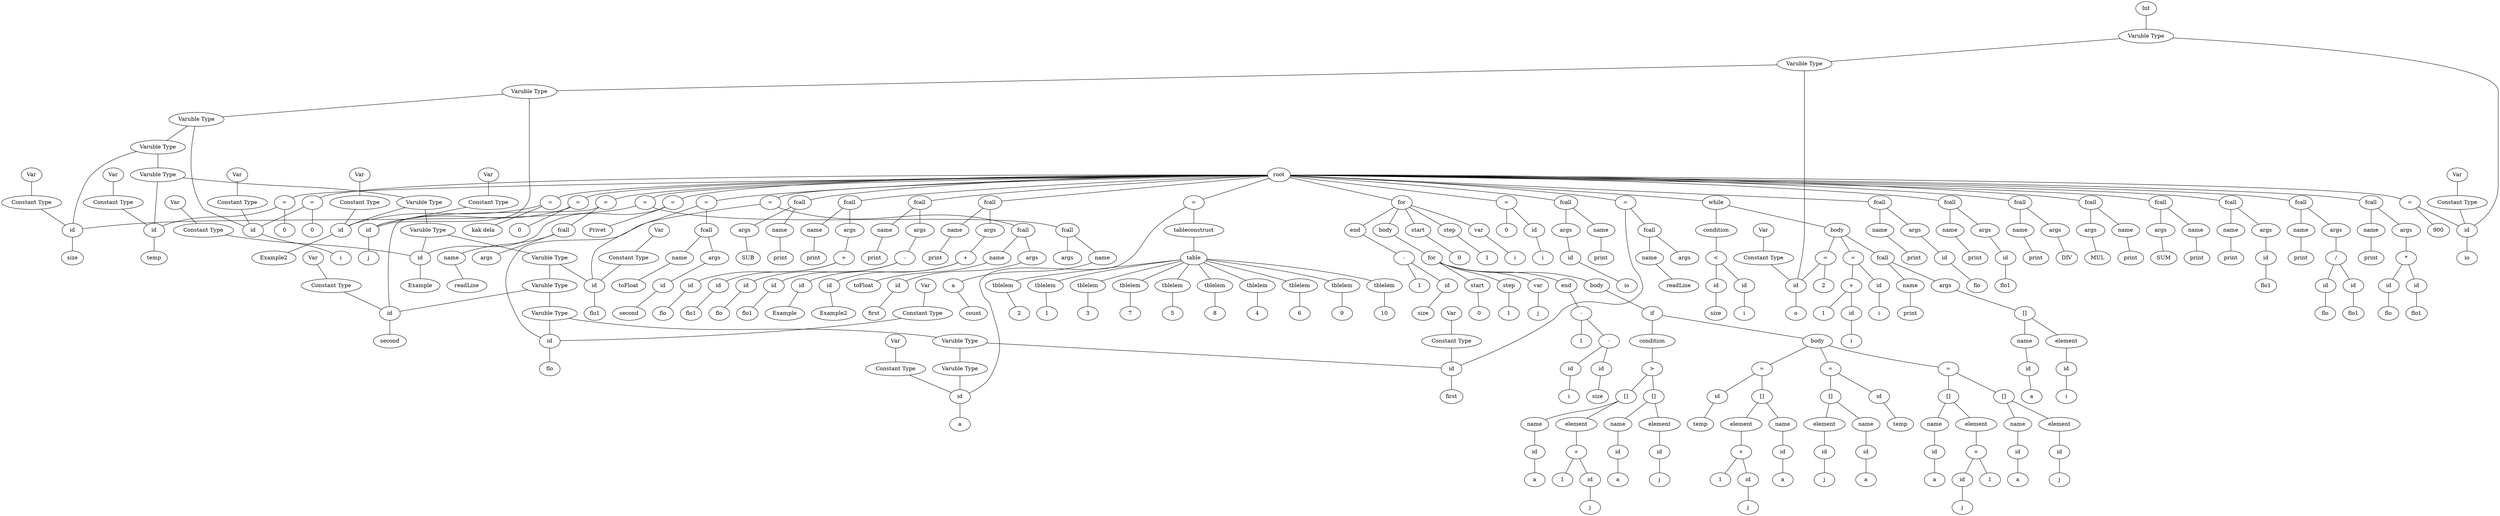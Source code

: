 graph graphname {
root;
assign0[label = "="];
root--assign0;
expr0[label = "id"];
assign0--expr0;
type0[label = "Varuble Type"];
type0--expr0;
type1[label = "Int"];
type1--type0;
consttype0[label = "Constant Type"];
consttype0--expr0;
consttype1[label = "Var"];
consttype1--consttype0;
expr1[label = "a"];
expr0--expr1;
expr2[label = "tableconstruct"];
assign0--expr2;
table0[label = "table"];
expr2--table0;
table00[label = "tblelem"];
table0--table00;
expr3[label = "2"];
table00--expr3;
table01[label = "tblelem"];
table0--table01;
expr4[label = "1"];
table01--expr4;
table02[label = "tblelem"];
table0--table02;
expr5[label = "3"];
table02--expr5;
table03[label = "tblelem"];
table0--table03;
expr6[label = "7"];
table03--expr6;
table04[label = "tblelem"];
table0--table04;
expr7[label = "5"];
table04--expr7;
table05[label = "tblelem"];
table0--table05;
expr8[label = "8"];
table05--expr8;
table06[label = "tblelem"];
table0--table06;
expr9[label = "4"];
table06--expr9;
table07[label = "tblelem"];
table0--table07;
expr10[label = "6"];
table07--expr10;
table08[label = "tblelem"];
table0--table08;
expr11[label = "9"];
table08--expr11;
table09[label = "tblelem"];
table0--table09;
expr12[label = "10"];
table09--expr12;
assign1[label = "="];
root--assign1;
expr13[label = "id"];
assign1--expr13;
type1[label = "Varuble Type"];
type1--expr13;
type2[label = "Void"];
type2--type1;
consttype2[label = "Constant Type"];
consttype2--expr13;
consttype3[label = "Var"];
consttype3--consttype2;
expr14[label = "first"];
expr13--expr14;
expr15[label = "fcall"];
assign1--expr15;
expr15name[label = "name"];
expr16[label = "readLine"];
expr15name--expr16;
expr15--expr15name;
expr15args[label = " args "];
expr15 -- expr15args;
assign2[label = "="];
root--assign2;
expr17[label = "id"];
assign2--expr17;
type2[label = "Varuble Type"];
type2--expr17;
type3[label = "Float"];
type3--type2;
consttype4[label = "Constant Type"];
consttype4--expr17;
consttype5[label = "Var"];
consttype5--consttype4;
expr18[label = "flo"];
expr17--expr18;
expr19[label = "fcall"];
assign2--expr19;
expr19name[label = "name"];
expr20[label = "toFloat"];
expr19name--expr20;
expr19--expr19name;
expr19args[label = " args "];
expr19 -- expr19args;
expr21[label = "id"];
expr19args--expr21;
expr22[label = "first"];
expr21--expr22;
expr23[label = "fcall"];
root--expr23;
expr23name[label = "name"];
expr24[label = "print"];
expr23name--expr24;
expr23--expr23name;
expr23args[label = " args "];
expr23 -- expr23args;
expr25[label = "id"];
expr23args--expr25;
expr26[label = "flo"];
expr25--expr26;
assign3[label = "="];
root--assign3;
expr27[label = "id"];
assign3--expr27;
type3[label = "Varuble Type"];
type3--expr27;
type4[label = "Void"];
type4--type3;
consttype6[label = "Constant Type"];
consttype6--expr27;
consttype7[label = "Var"];
consttype7--consttype6;
expr28[label = "second"];
expr27--expr28;
expr29[label = "fcall"];
assign3--expr29;
expr29name[label = "name"];
expr30[label = "readLine"];
expr29name--expr30;
expr29--expr29name;
expr29args[label = " args "];
expr29 -- expr29args;
assign4[label = "="];
root--assign4;
expr31[label = "id"];
assign4--expr31;
type4[label = "Varuble Type"];
type4--expr31;
type5[label = "Float"];
type5--type4;
consttype8[label = "Constant Type"];
consttype8--expr31;
consttype9[label = "Var"];
consttype9--consttype8;
expr32[label = "flo1"];
expr31--expr32;
expr33[label = "fcall"];
assign4--expr33;
expr33name[label = "name"];
expr34[label = "toFloat"];
expr33name--expr34;
expr33--expr33name;
expr33args[label = " args "];
expr33 -- expr33args;
expr35[label = "id"];
expr33args--expr35;
expr36[label = "second"];
expr35--expr36;
expr37[label = "fcall"];
root--expr37;
expr37name[label = "name"];
expr38[label = "print"];
expr37name--expr38;
expr37--expr37name;
expr37args[label = " args "];
expr37 -- expr37args;
expr39[label = "id"];
expr37args--expr39;
expr40[label = "flo1"];
expr39--expr40;
expr41[label = "fcall"];
root--expr41;
expr41name[label = "name"];
expr42[label = "print"];
expr41name--expr42;
expr41--expr41name;
expr41args[label = " args "];
expr41 -- expr41args;
expr43[label = "id"];
expr41args--expr43;
expr44[label = "flo1"];
expr43--expr44;
expr45[label = "fcall"];
root--expr45;
expr45name[label = "name"];
expr46[label = "print"];
expr45name--expr46;
expr45--expr45name;
expr45args[label = " args "];
expr45 -- expr45args;
expr47[label = "DIV"];
expr45args--expr47;
expr48[label = "fcall"];
root--expr48;
expr48name[label = "name"];
expr49[label = "print"];
expr48name--expr49;
expr48--expr48name;
expr48args[label = " args "];
expr48 -- expr48args;
expr50[label = "/"];
expr48args--expr50;
expr51[label = "id"];
expr50--expr51;
expr52[label = "flo"];
expr51--expr52;
expr53[label = "id"];
expr50--expr53;
expr54[label = "flo1"];
expr53--expr54;
expr55[label = "fcall"];
root--expr55;
expr55name[label = "name"];
expr56[label = "print"];
expr55name--expr56;
expr55--expr55name;
expr55args[label = " args "];
expr55 -- expr55args;
expr57[label = "MUL"];
expr55args--expr57;
expr58[label = "fcall"];
root--expr58;
expr58name[label = "name"];
expr59[label = "print"];
expr58name--expr59;
expr58--expr58name;
expr58args[label = " args "];
expr58 -- expr58args;
expr60[label = "*"];
expr58args--expr60;
expr61[label = "id"];
expr60--expr61;
expr62[label = "flo"];
expr61--expr62;
expr63[label = "id"];
expr60--expr63;
expr64[label = "flo1"];
expr63--expr64;
expr65[label = "fcall"];
root--expr65;
expr65name[label = "name"];
expr66[label = "print"];
expr65name--expr66;
expr65--expr65name;
expr65args[label = " args "];
expr65 -- expr65args;
expr67[label = "SUM"];
expr65args--expr67;
expr68[label = "fcall"];
root--expr68;
expr68name[label = "name"];
expr69[label = "print"];
expr68name--expr69;
expr68--expr68name;
expr68args[label = " args "];
expr68 -- expr68args;
expr70[label = "+"];
expr68args--expr70;
expr71[label = "id"];
expr70--expr71;
expr72[label = "flo"];
expr71--expr72;
expr73[label = "id"];
expr70--expr73;
expr74[label = "flo1"];
expr73--expr74;
expr75[label = "fcall"];
root--expr75;
expr75name[label = "name"];
expr76[label = "print"];
expr75name--expr76;
expr75--expr75name;
expr75args[label = " args "];
expr75 -- expr75args;
expr77[label = "SUB"];
expr75args--expr77;
expr78[label = "fcall"];
root--expr78;
expr78name[label = "name"];
expr79[label = "print"];
expr78name--expr79;
expr78--expr78name;
expr78args[label = " args "];
expr78 -- expr78args;
expr80[label = "-"];
expr78args--expr80;
expr81[label = "id"];
expr80--expr81;
expr82[label = "flo"];
expr81--expr82;
expr83[label = "id"];
expr80--expr83;
expr84[label = "flo1"];
expr83--expr84;
assign5[label = "="];
root--assign5;
expr85[label = "id"];
assign5--expr85;
type5[label = "Varuble Type"];
type5--expr85;
type6[label = "String"];
type6--type5;
consttype10[label = "Constant Type"];
consttype10--expr85;
consttype11[label = "Var"];
consttype11--consttype10;
expr86[label = "Example"];
expr85--expr86;
expr87[label = "Privet"];
assign5--expr87;
assign6[label = "="];
root--assign6;
expr88[label = "id"];
assign6--expr88;
type6[label = "Varuble Type"];
type6--expr88;
type7[label = "String"];
type7--type6;
consttype12[label = "Constant Type"];
consttype12--expr88;
consttype13[label = "Var"];
consttype13--consttype12;
expr89[label = "Example2"];
expr88--expr89;
expr90[label = " kak dela"];
assign6--expr90;
expr91[label = "fcall"];
root--expr91;
expr91name[label = "name"];
expr92[label = "print"];
expr91name--expr92;
expr91--expr91name;
expr91args[label = " args "];
expr91 -- expr91args;
expr93[label = "+"];
expr91args--expr93;
expr94[label = "id"];
expr93--expr94;
expr95[label = "Example"];
expr94--expr95;
expr96[label = "id"];
expr93--expr96;
expr97[label = "Example2"];
expr96--expr97;
assign7[label = "="];
root--assign7;
expr98[label = "id"];
assign7--expr98;
type7[label = "Varuble Type"];
type7--expr98;
type8[label = "Int"];
type8--type7;
consttype14[label = "Constant Type"];
consttype14--expr98;
consttype15[label = "Var"];
consttype15--consttype14;
expr99[label = "temp"];
expr98--expr99;
expr100[label = "0"];
assign7--expr100;
assign8[label = "="];
root--assign8;
expr101[label = "id"];
assign8--expr101;
type8[label = "Varuble Type"];
type8--expr101;
type9[label = "Void"];
type9--type8;
consttype16[label = "Constant Type"];
consttype16--expr101;
consttype17[label = "Var"];
consttype17--consttype16;
expr102[label = "size"];
expr101--expr102;
expr103[label = "fcall"];
assign8--expr103;
expr103name[label = "name"];
expr104[label = "a"];
expr103name--expr104;
expr105[label = "count"];
expr104--expr105;
expr103--expr103name;
expr103args[label = " args "];
expr103 -- expr103args;
assign9[label = "="];
root--assign9;
expr106[label = "id"];
assign9--expr106;
type9[label = "Varuble Type"];
type9--expr106;
type10[label = "Int"];
type10--type9;
consttype18[label = "Constant Type"];
consttype18--expr106;
consttype19[label = "Var"];
consttype19--consttype18;
expr107[label = "i"];
expr106--expr107;
expr108[label = "0"];
assign9--expr108;
assign10[label = "="];
root--assign10;
expr109[label = "id"];
assign10--expr109;
type10[label = "Varuble Type"];
type10--expr109;
type11[label = "Int"];
type11--type10;
consttype20[label = "Constant Type"];
consttype20--expr109;
consttype21[label = "Var"];
consttype21--consttype20;
expr110[label = "j"];
expr109--expr110;
expr111[label = "0"];
assign10--expr111;
for0[label = "for"];
root--for0;
for0body[label = "body"];
for0--for0body;for1[label = "for"];
for0body--for1;
for1body[label = "body"];
for1--for1body;if0[label = "if"];
for1body--if0;if0condition[label = " condition "];
if0 -- if0condition;
expr112[label = ">"];
if0condition--expr112;
expr113[label = "[]"];
expr112--expr113;
expr113name[label = "name"];
expr114[label = "id"];
expr113name--expr114;
expr115[label = "a"];
expr114--expr115;
expr113--expr113name;
expr113args[label = " element "];
expr113 -- expr113args;
expr116[label = "id"];
expr113args--expr116;
expr117[label = "j"];
expr116--expr117;
expr118[label = "[]"];
expr112--expr118;
expr118name[label = "name"];
expr119[label = "id"];
expr118name--expr119;
expr120[label = "a"];
expr119--expr120;
expr118--expr118name;
expr118args[label = " element "];
expr118 -- expr118args;
expr121[label = "+"];
expr118args--expr121;
expr122[label = "id"];
expr121--expr122;
expr123[label = "j"];
expr122--expr123;
expr124[label = "1"];
expr121--expr124;
if0body[label = " body "];
if0 -- if0body;
assign11[label = "="];
if0body--assign11;
expr125[label = "id"];
assign11--expr125;
expr126[label = "temp"];
expr125--expr126;
expr127[label = "[]"];
assign11--expr127;
expr127name[label = "name"];
expr128[label = "id"];
expr127name--expr128;
expr129[label = "a"];
expr128--expr129;
expr127--expr127name;
expr127args[label = " element "];
expr127 -- expr127args;
expr130[label = "id"];
expr127args--expr130;
expr131[label = "j"];
expr130--expr131;
assign12[label = "="];
if0body--assign12;
expr132[label = "[]"];
assign12--expr132;
expr132name[label = "name"];
expr133[label = "id"];
expr132name--expr133;
expr134[label = "a"];
expr133--expr134;
expr132--expr132name;
expr132args[label = " element "];
expr132 -- expr132args;
expr135[label = "id"];
expr132args--expr135;
expr136[label = "j"];
expr135--expr136;
expr137[label = "[]"];
assign12--expr137;
expr137name[label = "name"];
expr138[label = "id"];
expr137name--expr138;
expr139[label = "a"];
expr138--expr139;
expr137--expr137name;
expr137args[label = " element "];
expr137 -- expr137args;
expr140[label = "+"];
expr137args--expr140;
expr141[label = "id"];
expr140--expr141;
expr142[label = "j"];
expr141--expr142;
expr143[label = "1"];
expr140--expr143;
assign13[label = "="];
if0body--assign13;
expr144[label = "[]"];
assign13--expr144;
expr144name[label = "name"];
expr145[label = "id"];
expr144name--expr145;
expr146[label = "a"];
expr145--expr146;
expr144--expr144name;
expr144args[label = " element "];
expr144 -- expr144args;
expr147[label = "+"];
expr144args--expr147;
expr148[label = "id"];
expr147--expr148;
expr149[label = "j"];
expr148--expr149;
expr150[label = "1"];
expr147--expr150;
expr151[label = "id"];
assign13--expr151;
expr152[label = "temp"];
expr151--expr152;
for1varname[label = "var"];
for1--for1varname;expr153[label = "j"];
for1varname--expr153;
for1start[label = "start"];
for1--for1start;expr154[label = "0"];
for1start--expr154;
for1end[label = "end"];
for1--for1end;expr155[label = "-"];
for1end--expr155;
expr156[label = "-"];
expr155--expr156;
expr157[label = "id"];
expr156--expr157;
expr158[label = "size"];
expr157--expr158;
expr159[label = "id"];
expr156--expr159;
expr160[label = "i"];
expr159--expr160;
expr161[label = "1"];
expr155--expr161;
for1step[label = "step"];
for1--for1step;expr162[label = "1"];
for1step--expr162;
for0varname[label = "var"];
for0--for0varname;expr163[label = "i"];
for0varname--expr163;
for0start[label = "start"];
for0--for0start;expr164[label = "0"];
for0start--expr164;
for0end[label = "end"];
for0--for0end;expr165[label = "-"];
for0end--expr165;
expr166[label = "id"];
expr165--expr166;
expr167[label = "size"];
expr166--expr167;
expr168[label = "1"];
expr165--expr168;
for0step[label = "step"];
for0--for0step;expr169[label = "1"];
for0step--expr169;
assign14[label = "="];
root--assign14;
expr170[label = "id"];
assign14--expr170;
expr171[label = "i"];
expr170--expr171;
expr172[label = "0"];
assign14--expr172;
while0[label = "while"];
root--while0;
while0condition[label = "condition"];
while0--while0condition;expr173[label = "<"];
while0condition--expr173;
expr174[label = "id"];
expr173--expr174;
expr175[label = "i"];
expr174--expr175;
expr176[label = "id"];
expr173--expr176;
expr177[label = "size"];
expr176--expr177;
while0body[label = "body"];
while0--while0body;expr178[label = "fcall"];
while0body--expr178;
expr178name[label = "name"];
expr179[label = "print"];
expr178name--expr179;
expr178--expr178name;
expr178args[label = " args "];
expr178 -- expr178args;
expr180[label = "[]"];
expr178args--expr180;
expr180name[label = "name"];
expr181[label = "id"];
expr180name--expr181;
expr182[label = "a"];
expr181--expr182;
expr180--expr180name;
expr180args[label = " element "];
expr180 -- expr180args;
expr183[label = "id"];
expr180args--expr183;
expr184[label = "i"];
expr183--expr184;
assign15[label = "="];
while0body--assign15;
expr185[label = "id"];
assign15--expr185;
type11[label = "Varuble Type"];
type11--expr185;
type12[label = "Int"];
type12--type11;
consttype22[label = "Constant Type"];
consttype22--expr185;
consttype23[label = "Var"];
consttype23--consttype22;
expr186[label = "o"];
expr185--expr186;
expr187[label = "2"];
assign15--expr187;
assign16[label = "="];
while0body--assign16;
expr188[label = "id"];
assign16--expr188;
expr189[label = "i"];
expr188--expr189;
expr190[label = "+"];
assign16--expr190;
expr191[label = "id"];
expr190--expr191;
expr192[label = "i"];
expr191--expr192;
expr193[label = "1"];
expr190--expr193;
assign17[label = "="];
root--assign17;
expr194[label = "id"];
assign17--expr194;
type12[label = "Varuble Type"];
type12--expr194;
type13[label = "Int"];
type13--type12;
consttype24[label = "Constant Type"];
consttype24--expr194;
consttype25[label = "Var"];
consttype25--consttype24;
expr195[label = "io"];
expr194--expr195;
expr196[label = "900"];
assign17--expr196;
expr197[label = "fcall"];
root--expr197;
expr197name[label = "name"];
expr198[label = "print"];
expr197name--expr198;
expr197--expr197name;
expr197args[label = " args "];
expr197 -- expr197args;
expr199[label = "id"];
expr197args--expr199;
expr200[label = "io"];
expr199--expr200;
}
